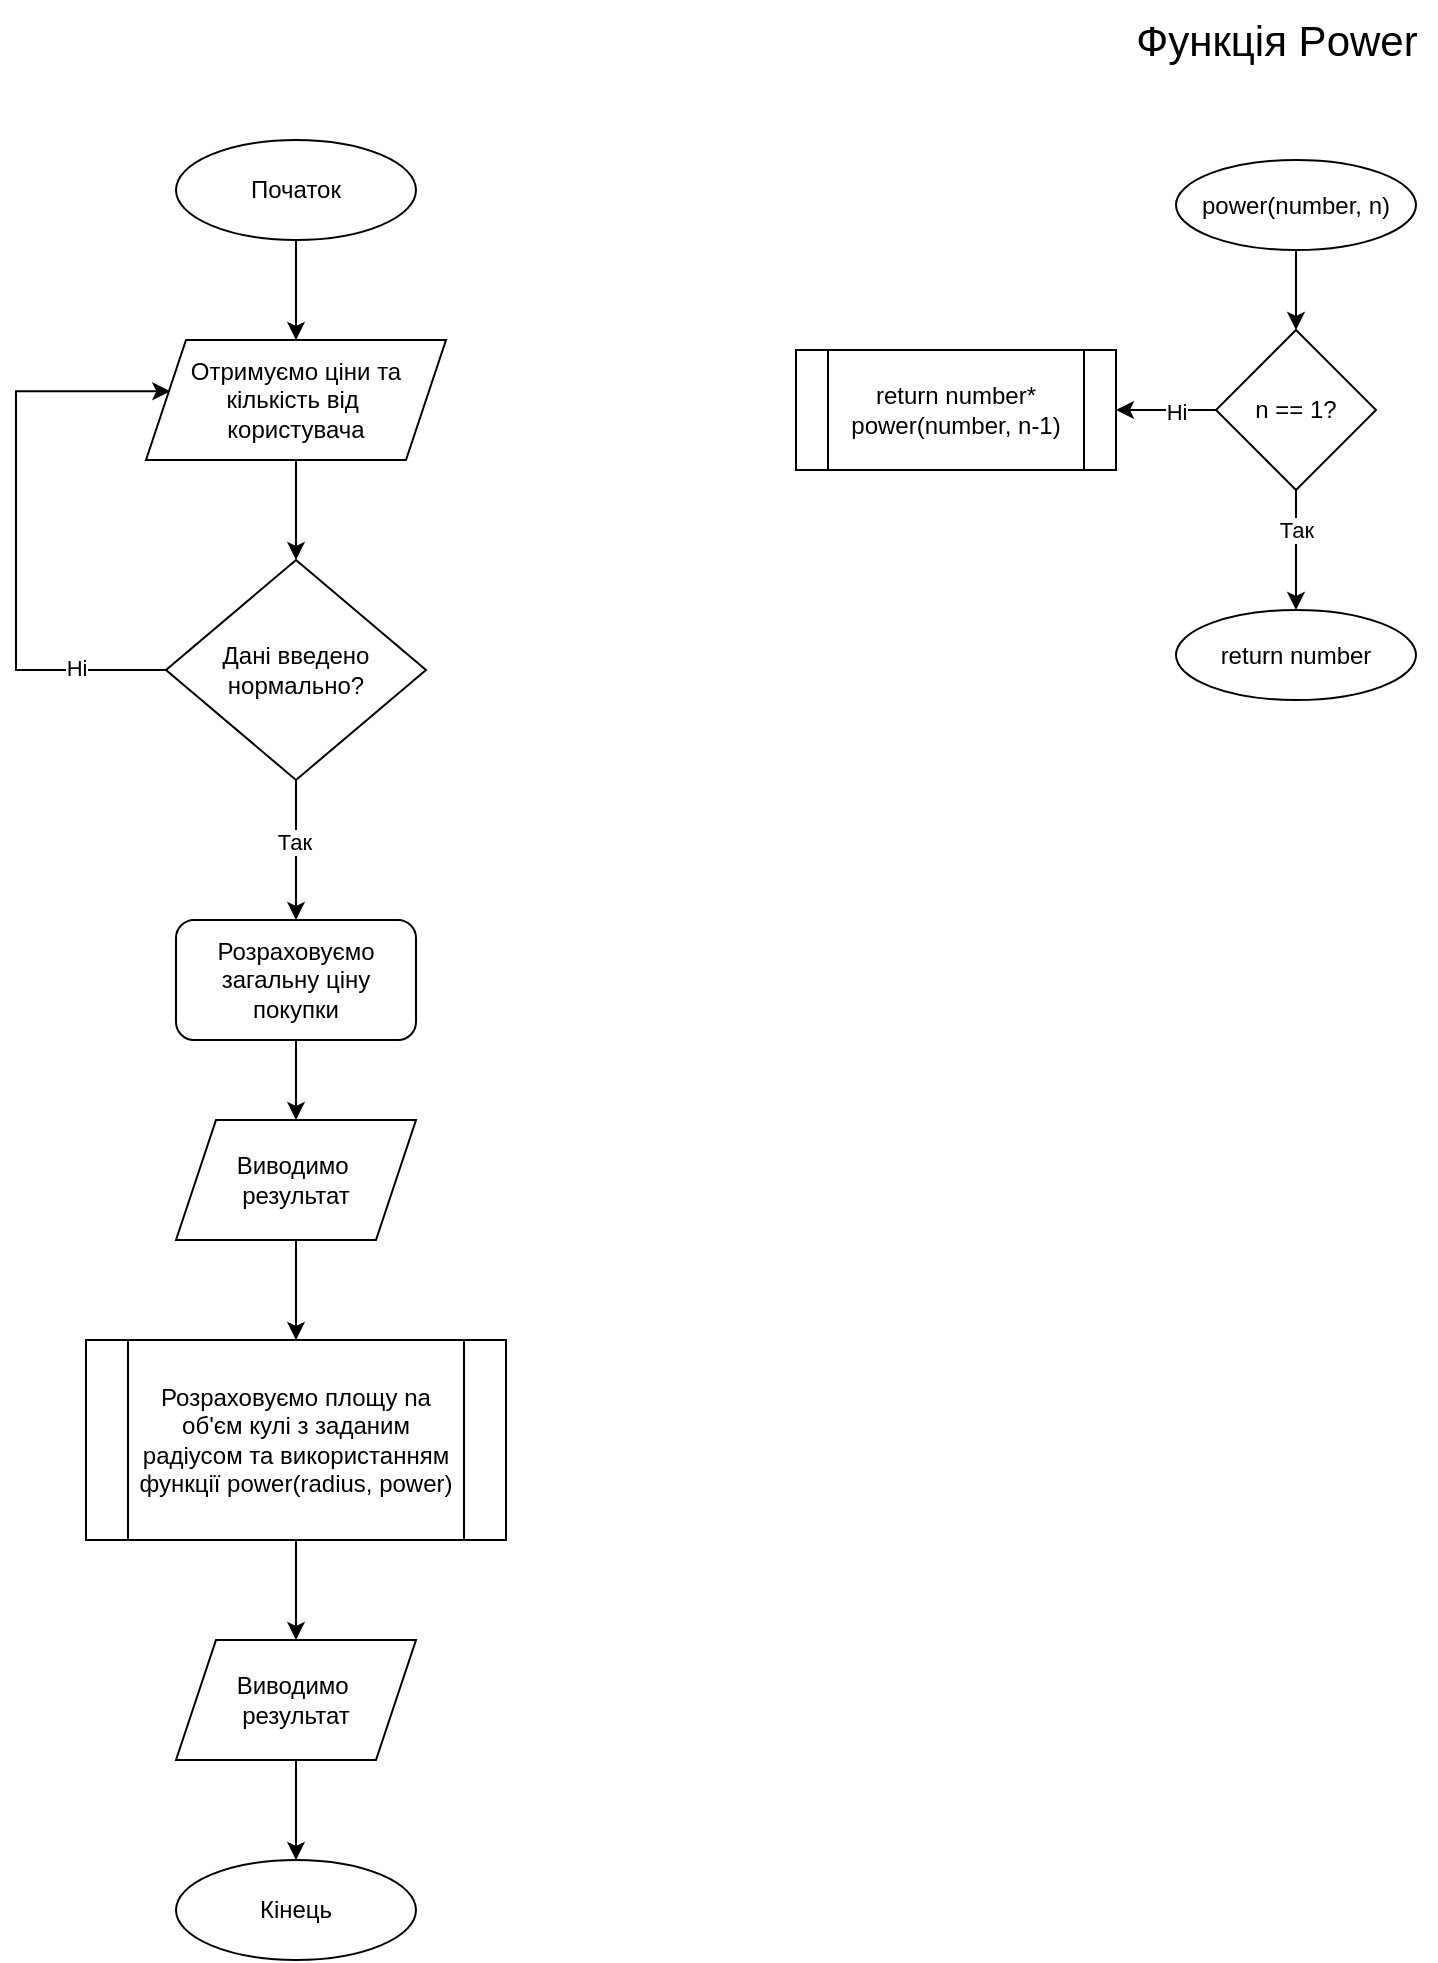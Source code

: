 <mxfile version="24.8.6">
  <diagram name="Page-1" id="g6qNUVN4c_omKDiHqcdO">
    <mxGraphModel dx="724" dy="1460" grid="1" gridSize="10" guides="1" tooltips="1" connect="1" arrows="1" fold="1" page="1" pageScale="1" pageWidth="850" pageHeight="1100" math="0" shadow="0">
      <root>
        <mxCell id="0" />
        <mxCell id="1" parent="0" />
        <mxCell id="nHUujYxosqZVvBC90jhY-3" value="" style="edgeStyle=orthogonalEdgeStyle;rounded=0;orthogonalLoop=1;jettySize=auto;html=1;" edge="1" parent="1" source="nHUujYxosqZVvBC90jhY-1" target="nHUujYxosqZVvBC90jhY-2">
          <mxGeometry relative="1" as="geometry" />
        </mxCell>
        <mxCell id="nHUujYxosqZVvBC90jhY-1" value="Початок" style="ellipse;whiteSpace=wrap;html=1;" vertex="1" parent="1">
          <mxGeometry x="350" y="50" width="120" height="50" as="geometry" />
        </mxCell>
        <mxCell id="nHUujYxosqZVvBC90jhY-5" value="" style="edgeStyle=orthogonalEdgeStyle;rounded=0;orthogonalLoop=1;jettySize=auto;html=1;" edge="1" parent="1" source="nHUujYxosqZVvBC90jhY-2" target="nHUujYxosqZVvBC90jhY-4">
          <mxGeometry relative="1" as="geometry" />
        </mxCell>
        <mxCell id="nHUujYxosqZVvBC90jhY-2" value="Отримуємо ціни та кількість від&amp;nbsp;&lt;div&gt;користувача&lt;/div&gt;" style="shape=parallelogram;perimeter=parallelogramPerimeter;whiteSpace=wrap;html=1;fixedSize=1;" vertex="1" parent="1">
          <mxGeometry x="335" y="150" width="150" height="60" as="geometry" />
        </mxCell>
        <mxCell id="nHUujYxosqZVvBC90jhY-9" value="" style="edgeStyle=orthogonalEdgeStyle;rounded=0;orthogonalLoop=1;jettySize=auto;html=1;" edge="1" parent="1" source="nHUujYxosqZVvBC90jhY-4" target="nHUujYxosqZVvBC90jhY-8">
          <mxGeometry relative="1" as="geometry" />
        </mxCell>
        <mxCell id="nHUujYxosqZVvBC90jhY-10" value="Так" style="edgeLabel;html=1;align=center;verticalAlign=middle;resizable=0;points=[];" vertex="1" connectable="0" parent="nHUujYxosqZVvBC90jhY-9">
          <mxGeometry x="-0.118" y="-1" relative="1" as="geometry">
            <mxPoint as="offset" />
          </mxGeometry>
        </mxCell>
        <mxCell id="nHUujYxosqZVvBC90jhY-4" value="Дані введено нормально?" style="rhombus;whiteSpace=wrap;html=1;" vertex="1" parent="1">
          <mxGeometry x="345" y="260" width="130" height="110" as="geometry" />
        </mxCell>
        <mxCell id="nHUujYxosqZVvBC90jhY-6" style="edgeStyle=orthogonalEdgeStyle;rounded=0;orthogonalLoop=1;jettySize=auto;html=1;entryX=0.081;entryY=0.427;entryDx=0;entryDy=0;entryPerimeter=0;" edge="1" parent="1" source="nHUujYxosqZVvBC90jhY-4" target="nHUujYxosqZVvBC90jhY-2">
          <mxGeometry relative="1" as="geometry">
            <Array as="points">
              <mxPoint x="270" y="315" />
              <mxPoint x="270" y="176" />
            </Array>
          </mxGeometry>
        </mxCell>
        <mxCell id="nHUujYxosqZVvBC90jhY-7" value="Ні" style="edgeLabel;html=1;align=center;verticalAlign=middle;resizable=0;points=[];" vertex="1" connectable="0" parent="nHUujYxosqZVvBC90jhY-6">
          <mxGeometry x="-0.689" y="-1" relative="1" as="geometry">
            <mxPoint as="offset" />
          </mxGeometry>
        </mxCell>
        <mxCell id="nHUujYxosqZVvBC90jhY-12" value="" style="edgeStyle=orthogonalEdgeStyle;rounded=0;orthogonalLoop=1;jettySize=auto;html=1;" edge="1" parent="1" source="nHUujYxosqZVvBC90jhY-8" target="nHUujYxosqZVvBC90jhY-11">
          <mxGeometry relative="1" as="geometry" />
        </mxCell>
        <mxCell id="nHUujYxosqZVvBC90jhY-8" value="Розраховуємо загальну ціну покупки" style="rounded=1;whiteSpace=wrap;html=1;" vertex="1" parent="1">
          <mxGeometry x="350" y="440" width="120" height="60" as="geometry" />
        </mxCell>
        <mxCell id="nHUujYxosqZVvBC90jhY-15" value="" style="edgeStyle=orthogonalEdgeStyle;rounded=0;orthogonalLoop=1;jettySize=auto;html=1;" edge="1" parent="1" source="nHUujYxosqZVvBC90jhY-11" target="nHUujYxosqZVvBC90jhY-14">
          <mxGeometry relative="1" as="geometry" />
        </mxCell>
        <mxCell id="nHUujYxosqZVvBC90jhY-11" value="Виводимо&amp;nbsp;&lt;div&gt;результат&lt;/div&gt;" style="shape=parallelogram;perimeter=parallelogramPerimeter;whiteSpace=wrap;html=1;fixedSize=1;" vertex="1" parent="1">
          <mxGeometry x="350" y="540" width="120" height="60" as="geometry" />
        </mxCell>
        <mxCell id="nHUujYxosqZVvBC90jhY-28" value="" style="edgeStyle=orthogonalEdgeStyle;rounded=0;orthogonalLoop=1;jettySize=auto;html=1;" edge="1" parent="1" source="nHUujYxosqZVvBC90jhY-14" target="nHUujYxosqZVvBC90jhY-27">
          <mxGeometry relative="1" as="geometry" />
        </mxCell>
        <mxCell id="nHUujYxosqZVvBC90jhY-14" value="Розраховуємо площу nа об&#39;єм кулі з заданим радіусом та використанням функції power(radius, power)" style="shape=process;whiteSpace=wrap;html=1;backgroundOutline=1;" vertex="1" parent="1">
          <mxGeometry x="305" y="650" width="210" height="100" as="geometry" />
        </mxCell>
        <mxCell id="nHUujYxosqZVvBC90jhY-25" value="" style="edgeStyle=orthogonalEdgeStyle;rounded=0;orthogonalLoop=1;jettySize=auto;html=1;" edge="1" parent="1" source="nHUujYxosqZVvBC90jhY-16" target="nHUujYxosqZVvBC90jhY-17">
          <mxGeometry relative="1" as="geometry" />
        </mxCell>
        <mxCell id="nHUujYxosqZVvBC90jhY-16" value="power(number, n)" style="ellipse;whiteSpace=wrap;html=1;" vertex="1" parent="1">
          <mxGeometry x="850" y="60" width="120" height="45" as="geometry" />
        </mxCell>
        <mxCell id="nHUujYxosqZVvBC90jhY-20" value="" style="edgeStyle=orthogonalEdgeStyle;rounded=0;orthogonalLoop=1;jettySize=auto;html=1;" edge="1" parent="1" source="nHUujYxosqZVvBC90jhY-17" target="nHUujYxosqZVvBC90jhY-19">
          <mxGeometry relative="1" as="geometry" />
        </mxCell>
        <mxCell id="nHUujYxosqZVvBC90jhY-24" value="Так" style="edgeLabel;html=1;align=center;verticalAlign=middle;resizable=0;points=[];" vertex="1" connectable="0" parent="nHUujYxosqZVvBC90jhY-20">
          <mxGeometry x="-0.338" y="3" relative="1" as="geometry">
            <mxPoint x="-3" as="offset" />
          </mxGeometry>
        </mxCell>
        <mxCell id="nHUujYxosqZVvBC90jhY-22" value="" style="edgeStyle=orthogonalEdgeStyle;rounded=0;orthogonalLoop=1;jettySize=auto;html=1;" edge="1" parent="1" source="nHUujYxosqZVvBC90jhY-17" target="nHUujYxosqZVvBC90jhY-21">
          <mxGeometry relative="1" as="geometry" />
        </mxCell>
        <mxCell id="nHUujYxosqZVvBC90jhY-23" value="Ні" style="edgeLabel;html=1;align=center;verticalAlign=middle;resizable=0;points=[];" vertex="1" connectable="0" parent="nHUujYxosqZVvBC90jhY-22">
          <mxGeometry x="-0.197" y="1" relative="1" as="geometry">
            <mxPoint as="offset" />
          </mxGeometry>
        </mxCell>
        <mxCell id="nHUujYxosqZVvBC90jhY-17" value="n == 1?" style="rhombus;whiteSpace=wrap;html=1;" vertex="1" parent="1">
          <mxGeometry x="870" y="145" width="80" height="80" as="geometry" />
        </mxCell>
        <mxCell id="nHUujYxosqZVvBC90jhY-19" value="return number" style="ellipse;whiteSpace=wrap;html=1;" vertex="1" parent="1">
          <mxGeometry x="850" y="285" width="120" height="45" as="geometry" />
        </mxCell>
        <mxCell id="nHUujYxosqZVvBC90jhY-21" value="return number* power(number, n-1)" style="shape=process;whiteSpace=wrap;html=1;backgroundOutline=1;" vertex="1" parent="1">
          <mxGeometry x="660" y="155" width="160" height="60" as="geometry" />
        </mxCell>
        <mxCell id="nHUujYxosqZVvBC90jhY-26" value="&lt;font style=&quot;font-size: 21px;&quot;&gt;Функція Power&lt;/font&gt;" style="text;html=1;align=center;verticalAlign=middle;resizable=0;points=[];autosize=1;strokeColor=none;fillColor=none;" vertex="1" parent="1">
          <mxGeometry x="820" y="-20" width="160" height="40" as="geometry" />
        </mxCell>
        <mxCell id="nHUujYxosqZVvBC90jhY-30" value="" style="edgeStyle=orthogonalEdgeStyle;rounded=0;orthogonalLoop=1;jettySize=auto;html=1;" edge="1" parent="1" source="nHUujYxosqZVvBC90jhY-27" target="nHUujYxosqZVvBC90jhY-29">
          <mxGeometry relative="1" as="geometry" />
        </mxCell>
        <mxCell id="nHUujYxosqZVvBC90jhY-27" value="Виводимо&amp;nbsp;&lt;div&gt;результат&lt;/div&gt;" style="shape=parallelogram;perimeter=parallelogramPerimeter;whiteSpace=wrap;html=1;fixedSize=1;" vertex="1" parent="1">
          <mxGeometry x="350" y="800" width="120" height="60" as="geometry" />
        </mxCell>
        <mxCell id="nHUujYxosqZVvBC90jhY-29" value="Кінець" style="ellipse;whiteSpace=wrap;html=1;" vertex="1" parent="1">
          <mxGeometry x="350" y="910" width="120" height="50" as="geometry" />
        </mxCell>
      </root>
    </mxGraphModel>
  </diagram>
</mxfile>
